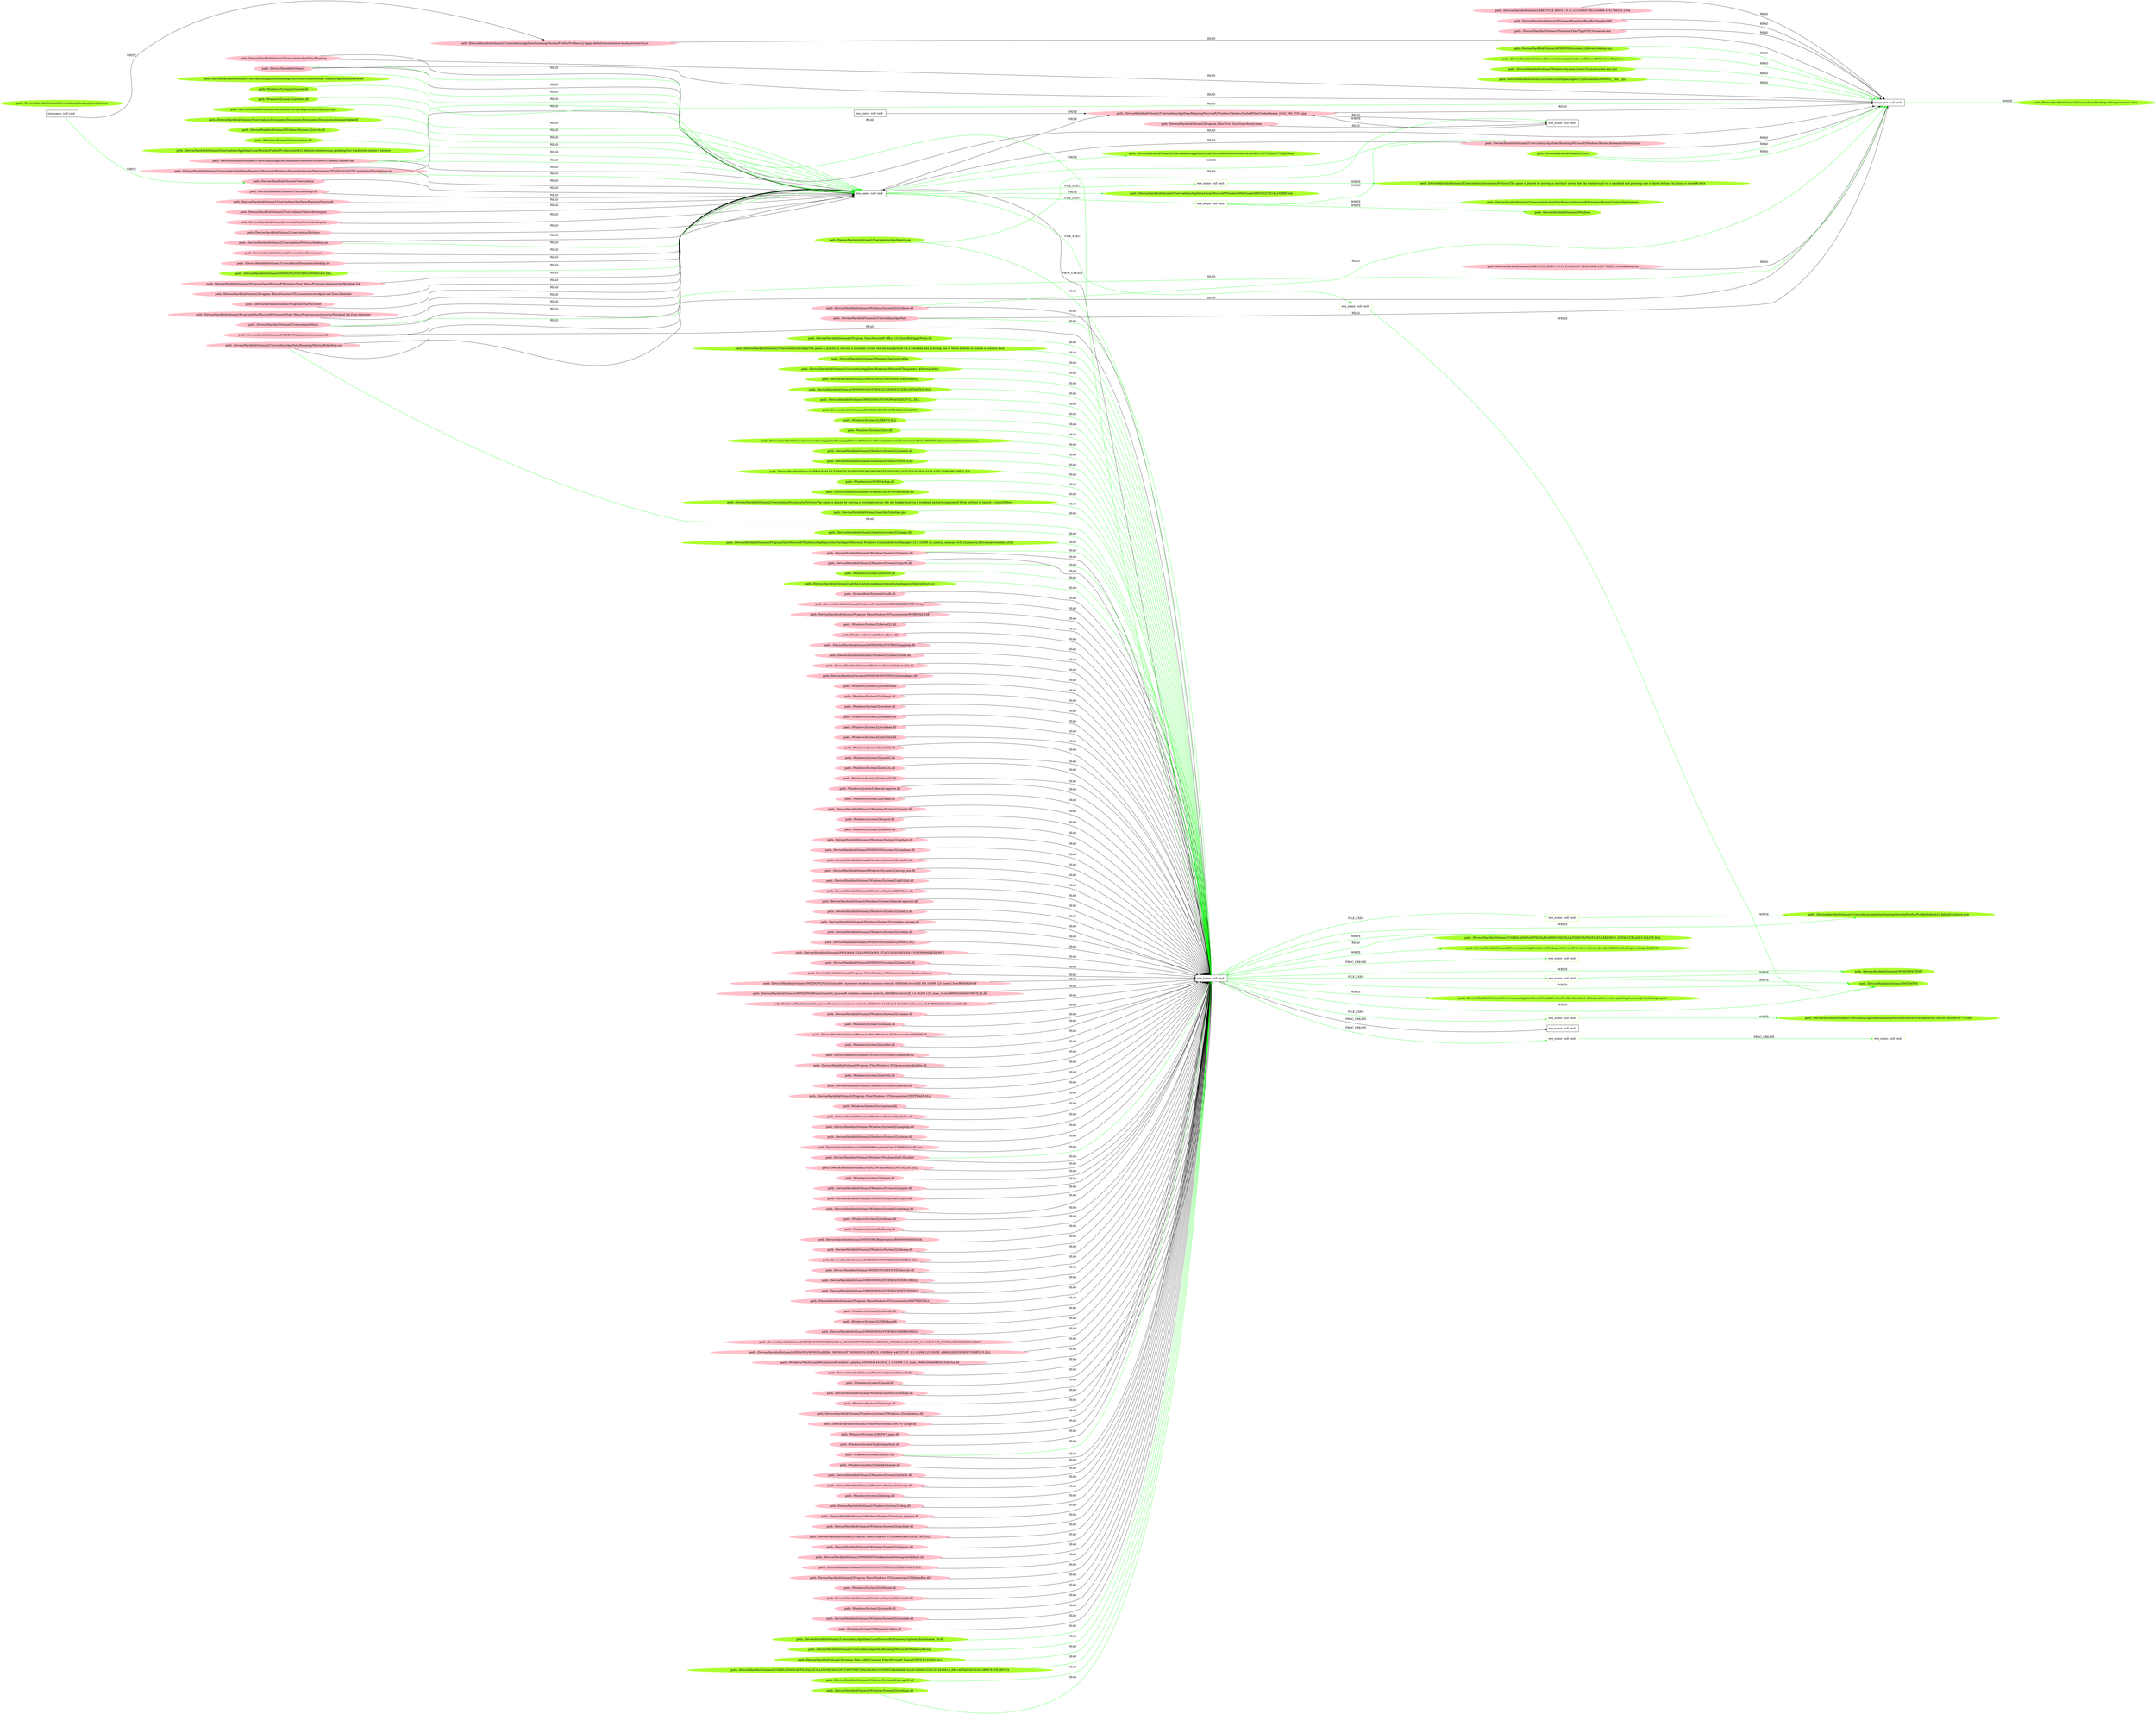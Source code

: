 digraph {
	rankdir=LR
	29 [label="exe_name: null cmd: " color=black shape=box style=solid]
	260 [label="exe_name: null cmd: " color=greenyellow shape=box style=solid]
	29 -> 260 [label=FILE_EXEC color=green]
	29 [label="exe_name: null cmd: " color=black shape=box style=solid]
	273 [label="exe_name: null cmd: " color=greenyellow shape=box style=solid]
	29 -> 273 [label=FILE_EXEC color=green]
	29 [label="exe_name: null cmd: " color=black shape=box style=solid]
	278 [label="exe_name: null cmd: " color=greenyellow shape=box style=solid]
	29 -> 278 [label=FILE_EXEC color=green]
	0 [label="exe_name: null cmd: " color=black shape=box style=solid]
	307 [label="exe_name: null cmd: " color=greenyellow shape=box style=solid]
	0 -> 307 [label=FILE_EXEC color=green]
	0 [label="exe_name: null cmd: " color=black shape=box style=solid]
	334 [label="exe_name: null cmd: " color=greenyellow shape=box style=solid]
	0 -> 334 [label=FILE_EXEC color=green]
	0 [label="exe_name: null cmd: " color=black shape=box style=solid]
	339 [label="exe_name: null cmd: " color=greenyellow shape=box style=solid]
	0 -> 339 [label=FILE_EXEC color=green]
	86 [label="exe_name: null cmd: " color=black shape=box style=solid]
	216 [label="path: /Device/HarddiskVolume2/Users/admin/AppData/Roaming/Mozilla/Firefox/Profiles/j1y1apqs.default/sessionstore-backups/recovery.js" color=pink shape=oval style=filled]
	86 -> 216 [label=WRITE color=black]
	156 [label="path: /Device/HarddiskVolume2/Program Files/Five Directions/Acuity/data" color=pink shape=oval style=filled]
	93 [label="exe_name: null cmd: " color=black shape=box style=solid]
	156 -> 93 [label=READ color=black]
	93 [label="exe_name: null cmd: " color=black shape=box style=solid]
	233 [label="path: /Device/HarddiskVolume2/Users/admin/AppData/Roaming/Microsoft/Windows/Themes/CachedFiles/CachedImage_1024_768_POS4.jpg" color=pink shape=oval style=filled]
	93 -> 233 [label=WRITE color=black]
	233 [label="path: /Device/HarddiskVolume2/Users/admin/AppData/Roaming/Microsoft/Windows/Themes/CachedFiles/CachedImage_1024_768_POS4.jpg" color=pink shape=oval style=filled]
	93 [label="exe_name: null cmd: " color=black shape=box style=solid]
	233 -> 93 [label=READ color=black]
	229 [label="path: /Device/HarddiskVolume2" color=pink shape=oval style=filled]
	89 [label="exe_name: null cmd: " color=black shape=box style=solid]
	229 -> 89 [label=READ color=black]
	284 [label="path: /Device/HarddiskVolume2/Users" color=greenyellow shape=oval style=filled]
	89 [label="exe_name: null cmd: " color=black shape=box style=solid]
	284 -> 89 [label=READ color=green]
	242 [label="path: /Device/HarddiskVolume2/Users/admin/AppData" color=pink shape=oval style=filled]
	89 [label="exe_name: null cmd: " color=black shape=box style=solid]
	242 -> 89 [label=READ color=black]
	225 [label="path: /Device/HarddiskVolume2/Users/admin/AppData/Roaming" color=pink shape=oval style=filled]
	89 [label="exe_name: null cmd: " color=black shape=box style=solid]
	225 -> 89 [label=READ color=black]
	249 [label="path: /Device/HarddiskVolume2/Users/admin/AppData/Roaming/Microsoft/desktop.ini" color=pink shape=oval style=filled]
	89 [label="exe_name: null cmd: " color=black shape=box style=solid]
	249 -> 89 [label=READ color=black]
	248 [label="path: /Device/HarddiskVolume2/Users/admin/AppData/Roaming/Microsoft/Windows/Themes/CachedFiles" color=pink shape=oval style=filled]
	29 [label="exe_name: null cmd: " color=black shape=box style=solid]
	248 -> 29 [label=READ color=green]
	205 [label="path: /Device/HarddiskVolume2/$RECYCLE.BIN/S-1-5-21-231540947-922634896-4161786520-1004/desktop.ini" color=pink shape=oval style=filled]
	89 [label="exe_name: null cmd: " color=black shape=box style=solid]
	205 -> 89 [label=READ color=black]
	212 [label="path: /Device/HarddiskVolume2/$RECYCLE.BIN/S-1-5-21-231540947-922634896-4161786520-1004" color=pink shape=oval style=filled]
	89 [label="exe_name: null cmd: " color=black shape=box style=solid]
	212 -> 89 [label=READ color=black]
	157 [label="path: /Device/HarddiskVolume2/Windows/Branding/BaseBrd/basebrd.dll" color=pink shape=oval style=filled]
	89 [label="exe_name: null cmd: " color=black shape=box style=solid]
	157 -> 89 [label=READ color=black]
	216 [label="path: /Device/HarddiskVolume2/Users/admin/AppData/Roaming/Mozilla/Firefox/Profiles/j1y1apqs.default/sessionstore-backups/recovery.js" color=pink shape=oval style=filled]
	89 [label="exe_name: null cmd: " color=black shape=box style=solid]
	216 -> 89 [label=READ color=black]
	233 [label="path: /Device/HarddiskVolume2/Users/admin/AppData/Roaming/Microsoft/Windows/Themes/CachedFiles/CachedImage_1024_768_POS4.jpg" color=pink shape=oval style=filled]
	89 [label="exe_name: null cmd: " color=black shape=box style=solid]
	233 -> 89 [label=READ color=black]
	243 [label="path: /Device/HarddiskVolume2/Users/admin/AppData/Roaming/Microsoft/Windows/Recent/AutomaticDestinations" color=pink shape=oval style=filled]
	89 [label="exe_name: null cmd: " color=black shape=box style=solid]
	243 -> 89 [label=READ color=black]
	246 [label="path: /Device/HarddiskVolume2/Program Files/TightVNC/tvnserver.exe" color=pink shape=oval style=filled]
	89 [label="exe_name: null cmd: " color=black shape=box style=solid]
	246 -> 89 [label=READ color=black]
	213 [label="path: /Device/HarddiskVolume2/Users/admin/AppData/Roaming/Microsoft/Windows/Recent/AutomaticDestinations/5f7b5f1e01b83767.automaticDestinations-ms" color=pink shape=oval style=filled]
	89 [label="exe_name: null cmd: " color=black shape=box style=solid]
	213 -> 89 [label=READ color=black]
	229 [label="path: /Device/HarddiskVolume2" color=pink shape=oval style=filled]
	29 [label="exe_name: null cmd: " color=black shape=box style=solid]
	229 -> 29 [label=READ color=black]
	220 [label="path: /Device/HarddiskVolume2/Users/admin" color=pink shape=oval style=filled]
	29 [label="exe_name: null cmd: " color=black shape=box style=solid]
	220 -> 29 [label=READ color=black]
	224 [label="path: /Device/HarddiskVolume2/Users/desktop.ini" color=pink shape=oval style=filled]
	29 [label="exe_name: null cmd: " color=black shape=box style=solid]
	224 -> 29 [label=READ color=black]
	225 [label="path: /Device/HarddiskVolume2/Users/admin/AppData/Roaming" color=pink shape=oval style=filled]
	29 [label="exe_name: null cmd: " color=black shape=box style=solid]
	225 -> 29 [label=READ color=black]
	242 [label="path: /Device/HarddiskVolume2/Users/admin/AppData" color=pink shape=oval style=filled]
	0 [label="exe_name: null cmd: " color=black shape=box style=solid]
	242 -> 0 [label=READ color=green]
	207 [label="path: /Device/HarddiskVolume2/Users/admin/AppData/Roaming/Microsoft" color=pink shape=oval style=filled]
	29 [label="exe_name: null cmd: " color=black shape=box style=solid]
	207 -> 29 [label=READ color=black]
	249 [label="path: /Device/HarddiskVolume2/Users/admin/AppData/Roaming/Microsoft/desktop.ini" color=pink shape=oval style=filled]
	29 [label="exe_name: null cmd: " color=black shape=box style=solid]
	249 -> 29 [label=READ color=black]
	248 [label="path: /Device/HarddiskVolume2/Users/admin/AppData/Roaming/Microsoft/Windows/Themes/CachedFiles" color=pink shape=oval style=filled]
	29 [label="exe_name: null cmd: " color=black shape=box style=solid]
	248 -> 29 [label=READ color=black]
	243 [label="path: /Device/HarddiskVolume2/Users/admin/AppData/Roaming/Microsoft/Windows/Recent/AutomaticDestinations" color=pink shape=oval style=filled]
	29 [label="exe_name: null cmd: " color=black shape=box style=solid]
	243 -> 29 [label=READ color=black]
	8 [label="path: /Device/HarddiskVolume2/Users/admin/Videos/desktop.ini" color=pink shape=oval style=filled]
	29 [label="exe_name: null cmd: " color=black shape=box style=solid]
	8 -> 29 [label=READ color=black]
	46 [label="path: /Device/HarddiskVolume2/Users/admin/Music" color=pink shape=oval style=filled]
	29 [label="exe_name: null cmd: " color=black shape=box style=solid]
	46 -> 29 [label=READ color=black]
	11 [label="path: /Device/HarddiskVolume2/Users/admin/Music/desktop.ini" color=pink shape=oval style=filled]
	29 [label="exe_name: null cmd: " color=black shape=box style=solid]
	11 -> 29 [label=READ color=black]
	14 [label="path: /Device/HarddiskVolume2/Users/admin/Pictures" color=pink shape=oval style=filled]
	29 [label="exe_name: null cmd: " color=black shape=box style=solid]
	14 -> 29 [label=READ color=black]
	196 [label="path: /Device/HarddiskVolume2/Users/admin/Pictures/desktop.ini" color=pink shape=oval style=filled]
	29 [label="exe_name: null cmd: " color=black shape=box style=solid]
	196 -> 29 [label=READ color=black]
	169 [label="path: /Device/HarddiskVolume2/Users/admin/Documents" color=pink shape=oval style=filled]
	29 [label="exe_name: null cmd: " color=black shape=box style=solid]
	169 -> 29 [label=READ color=black]
	202 [label="path: /Device/HarddiskVolume2/Users/admin/Documents/desktop.ini" color=pink shape=oval style=filled]
	29 [label="exe_name: null cmd: " color=black shape=box style=solid]
	202 -> 29 [label=READ color=black]
	213 [label="path: /Device/HarddiskVolume2/Users/admin/AppData/Roaming/Microsoft/Windows/Recent/AutomaticDestinations/5f7b5f1e01b83767.automaticDestinations-ms" color=pink shape=oval style=filled]
	29 [label="exe_name: null cmd: " color=black shape=box style=solid]
	213 -> 29 [label=READ color=black]
	29 [label="exe_name: null cmd: " color=black shape=box style=solid]
	233 [label="path: /Device/HarddiskVolume2/Users/admin/AppData/Roaming/Microsoft/Windows/Themes/CachedFiles/CachedImage_1024_768_POS4.jpg" color=pink shape=oval style=filled]
	29 -> 233 [label=WRITE color=black]
	96 [label="exe_name: null cmd: " color=black shape=box style=solid]
	233 [label="path: /Device/HarddiskVolume2/Users/admin/AppData/Roaming/Microsoft/Windows/Themes/CachedFiles/CachedImage_1024_768_POS4.jpg" color=pink shape=oval style=filled]
	96 -> 233 [label=WRITE color=black]
	301 [label="path: /Device/HarddiskVolume2/windows/system32/nlaapi.dll" color=greenyellow shape=oval style=filled]
	0 [label="exe_name: null cmd: " color=black shape=box style=solid]
	301 -> 0 [label=READ color=green]
	343 [label="path: /Device/HarddiskVolume2/ProgramData/Microsoft/Windows/AppRepository/Packages/Microsoft.Windows.ContentDeliveryManager_10.0.16299.15_neutral_neutral_cw5n1h2txyewy/ActivationStore.dat.LOG2" color=greenyellow shape=oval style=filled]
	0 [label="exe_name: null cmd: " color=black shape=box style=solid]
	343 -> 0 [label=READ color=green]
	264 [label="path: /Device/HarddiskVolume2/WINDOWS/SYSTEM32/WMSGAPI.DLL" color=greenyellow shape=oval style=filled]
	29 [label="exe_name: null cmd: " color=black shape=box style=solid]
	264 -> 29 [label=READ color=green]
	103 [label="path: /Device/HarddiskVolume2/Windows/System32/propsys.dll" color=pink shape=oval style=filled]
	0 [label="exe_name: null cmd: " color=black shape=box style=solid]
	103 -> 0 [label=READ color=green]
	229 [label="path: /Device/HarddiskVolume2" color=pink shape=oval style=filled]
	0 [label="exe_name: null cmd: " color=black shape=box style=solid]
	229 -> 0 [label=READ color=green]
	105 [label="path: /Device/HarddiskVolume2/Windows/System32/rpcrt4.dll" color=pink shape=oval style=filled]
	0 [label="exe_name: null cmd: " color=black shape=box style=solid]
	105 -> 0 [label=READ color=green]
	196 [label="path: /Device/HarddiskVolume2/Users/admin/Pictures/desktop.ini" color=pink shape=oval style=filled]
	29 [label="exe_name: null cmd: " color=black shape=box style=solid]
	196 -> 29 [label=READ color=green]
	213 [label="path: /Device/HarddiskVolume2/Users/admin/AppData/Roaming/Microsoft/Windows/Recent/AutomaticDestinations/5f7b5f1e01b83767.automaticDestinations-ms" color=pink shape=oval style=filled]
	29 [label="exe_name: null cmd: " color=black shape=box style=solid]
	213 -> 29 [label=READ color=green]
	342 [label="path: /Windows/System32/biwinrt.dll" color=greenyellow shape=oval style=filled]
	0 [label="exe_name: null cmd: " color=black shape=box style=solid]
	342 -> 0 [label=READ color=green]
	72 [label="path: /Device/HarddiskVolume2/ProgramData/Microsoft/Windows/Start Menu/Programs/Accessories/Wordpad.lnk" color=pink shape=oval style=filled]
	29 [label="exe_name: null cmd: " color=black shape=box style=solid]
	72 -> 29 [label=READ color=black]
	25 [label="path: /Device/HarddiskVolume2/Program Files/Windows NT/Accessories/wordpad.exe:Zone.Identifier" color=pink shape=oval style=filled]
	29 [label="exe_name: null cmd: " color=black shape=box style=solid]
	25 -> 29 [label=READ color=black]
	177 [label="path: /Device/HarddiskVolume2/ProgramData/Microsoft" color=pink shape=oval style=filled]
	29 [label="exe_name: null cmd: " color=black shape=box style=solid]
	177 -> 29 [label=READ color=black]
	22 [label="path: /Device/HarddiskVolume2/ProgramData/Microsoft/Windows/Start Menu/Programs/Accessories/Wordpad.lnk:Zone.Identifier" color=pink shape=oval style=filled]
	29 [label="exe_name: null cmd: " color=black shape=box style=solid]
	22 -> 29 [label=READ color=black]
	29 [label="exe_name: null cmd: " color=black shape=box style=solid]
	0 [label="exe_name: null cmd: " color=black shape=box style=solid]
	29 -> 0 [label=PROC_CREATE color=black]
	221 [label="path: /Device/HarddiskVolume2/WINDOWS/AppPatch/sysmain.sdb" color=pink shape=oval style=filled]
	29 [label="exe_name: null cmd: " color=black shape=box style=solid]
	221 -> 29 [label=READ color=black]
	40 [label="path: /SystemRoot/System32/ntdll.dll" color=pink shape=oval style=filled]
	0 [label="exe_name: null cmd: " color=black shape=box style=solid]
	40 -> 0 [label=READ color=black]
	74 [label="path: /Device/HarddiskVolume2/Windows/Prefetch/WORDPAD.EXE-D7FD7414.pf" color=pink shape=oval style=filled]
	0 [label="exe_name: null cmd: " color=black shape=box style=solid]
	74 -> 0 [label=READ color=black]
	209 [label="path: /Device/HarddiskVolume2/Program Files/Windows NT/Accessories/WORDPAD.EXE" color=pink shape=oval style=filled]
	0 [label="exe_name: null cmd: " color=black shape=box style=solid]
	209 -> 0 [label=READ color=black]
	45 [label="path: /Windows/System32/kernel32.dll" color=pink shape=oval style=filled]
	0 [label="exe_name: null cmd: " color=black shape=box style=solid]
	45 -> 0 [label=READ color=black]
	176 [label="path: /Windows/System32/KernelBase.dll" color=pink shape=oval style=filled]
	0 [label="exe_name: null cmd: " color=black shape=box style=solid]
	176 -> 0 [label=READ color=black]
	198 [label="path: /Device/HarddiskVolume2/WINDOWS/SYSTEM32/apphelp.dll" color=pink shape=oval style=filled]
	0 [label="exe_name: null cmd: " color=black shape=box style=solid]
	198 -> 0 [label=READ color=black]
	100 [label="path: /Device/HarddiskVolume2/Windows/System32/ntdll.dll" color=pink shape=oval style=filled]
	0 [label="exe_name: null cmd: " color=black shape=box style=solid]
	100 -> 0 [label=READ color=black]
	161 [label="path: /Device/HarddiskVolume2/Windows/System32/kernel32.dll" color=pink shape=oval style=filled]
	0 [label="exe_name: null cmd: " color=black shape=box style=solid]
	161 -> 0 [label=READ color=black]
	68 [label="path: /Device/HarddiskVolume2/WINDOWS/SYSTEM32/kernelbase.dll" color=pink shape=oval style=filled]
	0 [label="exe_name: null cmd: " color=black shape=box style=solid]
	68 -> 0 [label=READ color=black]
	221 [label="path: /Device/HarddiskVolume2/WINDOWS/AppPatch/sysmain.sdb" color=pink shape=oval style=filled]
	0 [label="exe_name: null cmd: " color=black shape=box style=solid]
	221 -> 0 [label=READ color=black]
	92 [label="path: /Windows/System32/AcGenral.dll" color=pink shape=oval style=filled]
	0 [label="exe_name: null cmd: " color=black shape=box style=solid]
	92 -> 0 [label=READ color=black]
	139 [label="path: /Windows/System32/shlwapi.dll" color=pink shape=oval style=filled]
	0 [label="exe_name: null cmd: " color=black shape=box style=solid]
	139 -> 0 [label=READ color=black]
	159 [label="path: /Windows/System32/sechost.dll" color=pink shape=oval style=filled]
	0 [label="exe_name: null cmd: " color=black shape=box style=solid]
	159 -> 0 [label=READ color=black]
	47 [label="path: /Windows/System32/combase.dll" color=pink shape=oval style=filled]
	0 [label="exe_name: null cmd: " color=black shape=box style=solid]
	47 -> 0 [label=READ color=black]
	67 [label="path: /Windows/System32/ucrtbase.dll" color=pink shape=oval style=filled]
	0 [label="exe_name: null cmd: " color=black shape=box style=solid]
	67 -> 0 [label=READ color=black]
	79 [label="path: /Windows/System32/gdi32full.dll" color=pink shape=oval style=filled]
	0 [label="exe_name: null cmd: " color=black shape=box style=solid]
	79 -> 0 [label=READ color=black]
	60 [label="path: /Windows/System32/shell32.dll" color=pink shape=oval style=filled]
	0 [label="exe_name: null cmd: " color=black shape=box style=solid]
	60 -> 0 [label=READ color=black]
	63 [label="path: /Windows/System32/user32.dll" color=pink shape=oval style=filled]
	0 [label="exe_name: null cmd: " color=black shape=box style=solid]
	63 -> 0 [label=READ color=black]
	200 [label="path: /Windows/System32/win32u.dll" color=pink shape=oval style=filled]
	0 [label="exe_name: null cmd: " color=black shape=box style=solid]
	200 -> 0 [label=READ color=black]
	83 [label="path: /Windows/System32/advapi32.dll" color=pink shape=oval style=filled]
	0 [label="exe_name: null cmd: " color=black shape=box style=solid]
	83 -> 0 [label=READ color=black]
	109 [label="path: /Windows/System32/kernel.appcore.dll" color=pink shape=oval style=filled]
	0 [label="exe_name: null cmd: " color=black shape=box style=solid]
	109 -> 0 [label=READ color=black]
	53 [label="path: /Windows/System32/profapi.dll" color=pink shape=oval style=filled]
	0 [label="exe_name: null cmd: " color=black shape=box style=solid]
	53 -> 0 [label=READ color=black]
	195 [label="path: /Device/HarddiskVolume2/Windows/System32/sspicli.dll" color=pink shape=oval style=filled]
	0 [label="exe_name: null cmd: " color=black shape=box style=solid]
	195 -> 0 [label=READ color=black]
	3 [label="path: /Windows/System32/sspicli.dll" color=pink shape=oval style=filled]
	0 [label="exe_name: null cmd: " color=black shape=box style=solid]
	3 -> 0 [label=READ color=black]
	137 [label="path: /Windows/System32/userenv.dll" color=pink shape=oval style=filled]
	0 [label="exe_name: null cmd: " color=black shape=box style=solid]
	137 -> 0 [label=READ color=black]
	57 [label="path: /Device/HarddiskVolume2/Windows/System32/sechost.dll" color=pink shape=oval style=filled]
	0 [label="exe_name: null cmd: " color=black shape=box style=solid]
	57 -> 0 [label=READ color=black]
	105 [label="path: /Device/HarddiskVolume2/Windows/System32/rpcrt4.dll" color=pink shape=oval style=filled]
	0 [label="exe_name: null cmd: " color=black shape=box style=solid]
	105 -> 0 [label=READ color=black]
	111 [label="path: /Device/HarddiskVolume2/Windows/System32/ucrtbase.dll" color=pink shape=oval style=filled]
	0 [label="exe_name: null cmd: " color=black shape=box style=solid]
	111 -> 0 [label=READ color=black]
	4 [label="path: /Device/HarddiskVolume2/WINDOWS/system32/combase.dll" color=pink shape=oval style=filled]
	0 [label="exe_name: null cmd: " color=black shape=box style=solid]
	4 -> 0 [label=READ color=black]
	167 [label="path: /Device/HarddiskVolume2/Windows/System32/win32u.dll" color=pink shape=oval style=filled]
	0 [label="exe_name: null cmd: " color=black shape=box style=solid]
	167 -> 0 [label=READ color=black]
	204 [label="path: /Device/HarddiskVolume2/Windows/System32/msvcp_win.dll" color=pink shape=oval style=filled]
	0 [label="exe_name: null cmd: " color=black shape=box style=solid]
	204 -> 0 [label=READ color=black]
	82 [label="path: /Device/HarddiskVolume2/Windows/System32/gdi32full.dll" color=pink shape=oval style=filled]
	0 [label="exe_name: null cmd: " color=black shape=box style=solid]
	82 -> 0 [label=READ color=black]
	165 [label="path: /Device/HarddiskVolume2/Windows/System32/SHCore.dll" color=pink shape=oval style=filled]
	0 [label="exe_name: null cmd: " color=black shape=box style=solid]
	165 -> 0 [label=READ color=black]
	123 [label="path: /Device/HarddiskVolume2/Windows/System32/kernel.appcore.dll" color=pink shape=oval style=filled]
	0 [label="exe_name: null cmd: " color=black shape=box style=solid]
	123 -> 0 [label=READ color=black]
	122 [label="path: /Device/HarddiskVolume2/Windows/System32/shell32.dll" color=pink shape=oval style=filled]
	0 [label="exe_name: null cmd: " color=black shape=box style=solid]
	122 -> 0 [label=READ color=black]
	131 [label="path: /Device/HarddiskVolume2/Windows/System32/windows.storage.dll" color=pink shape=oval style=filled]
	0 [label="exe_name: null cmd: " color=black shape=box style=solid]
	131 -> 0 [label=READ color=black]
	104 [label="path: /Device/HarddiskVolume2/Windows/System32/profapi.dll" color=pink shape=oval style=filled]
	0 [label="exe_name: null cmd: " color=black shape=box style=solid]
	104 -> 0 [label=READ color=black]
	41 [label="path: /Device/HarddiskVolume2/WINDOWS/system32/IMM32.DLL" color=pink shape=oval style=filled]
	0 [label="exe_name: null cmd: " color=black shape=box style=solid]
	41 -> 0 [label=READ color=black]
	102 [label="path: /Device/HarddiskVolume2/PROGRAM FILES/WINDOWS NT/ACCESSORIES/EN-US/WORDPAD.EXE.MUI" color=pink shape=oval style=filled]
	0 [label="exe_name: null cmd: " color=black shape=box style=solid]
	102 -> 0 [label=READ color=black]
	129 [label="path: /Device/HarddiskVolume2/WINDOWS/system32/oleaut32.dll" color=pink shape=oval style=filled]
	0 [label="exe_name: null cmd: " color=black shape=box style=solid]
	129 -> 0 [label=READ color=black]
	73 [label="path: /Device/HarddiskVolume2/Program Files/Windows NT/Accessories/wordpad.exe.Local" color=pink shape=oval style=filled]
	0 [label="exe_name: null cmd: " color=black shape=box style=solid]
	73 -> 0 [label=READ color=black]
	108 [label="path: /Device/HarddiskVolume2/WINDOWS/WinSxS/amd64_microsoft.windows.common-controls_6595b64144ccf1df_6.0.16299.125_none_15cbcf8893620c09" color=pink shape=oval style=filled]
	0 [label="exe_name: null cmd: " color=black shape=box style=solid]
	108 -> 0 [label=READ color=black]
	48 [label="path: /Device/HarddiskVolume2/WINDOWS/WinSxS/amd64_microsoft.windows.common-controls_6595b64144ccf1df_6.0.16299.125_none_15cbcf8893620c09/COMCTL32.dll" color=pink shape=oval style=filled]
	0 [label="exe_name: null cmd: " color=black shape=box style=solid]
	48 -> 0 [label=READ color=black]
	99 [label="path: /Windows/WinSxS/amd64_microsoft.windows.common-controls_6595b64144ccf1df_6.0.16299.125_none_15cbcf8893620c09/comctl32.dll" color=pink shape=oval style=filled]
	0 [label="exe_name: null cmd: " color=black shape=box style=solid]
	99 -> 0 [label=READ color=black]
	115 [label="path: /Device/HarddiskVolume2/Windows/System32/winmm.dll" color=pink shape=oval style=filled]
	0 [label="exe_name: null cmd: " color=black shape=box style=solid]
	115 -> 0 [label=READ color=black]
	44 [label="path: /Windows/System32/winmm.dll" color=pink shape=oval style=filled]
	0 [label="exe_name: null cmd: " color=black shape=box style=solid]
	44 -> 0 [label=READ color=black]
	151 [label="path: /Device/HarddiskVolume2/Program Files/Windows NT/Accessories/WINMM.dll" color=pink shape=oval style=filled]
	0 [label="exe_name: null cmd: " color=black shape=box style=solid]
	151 -> 0 [label=READ color=black]
	10 [label="path: /Windows/System32/xmllite.dll" color=pink shape=oval style=filled]
	0 [label="exe_name: null cmd: " color=black shape=box style=solid]
	10 -> 0 [label=READ color=black]
	54 [label="path: /Device/HarddiskVolume2/WINDOWS/system32/XmlLite.dll" color=pink shape=oval style=filled]
	0 [label="exe_name: null cmd: " color=black shape=box style=solid]
	54 -> 0 [label=READ color=black]
	81 [label="path: /Device/HarddiskVolume2/Program Files/Windows NT/Accessories/XmlLite.dll" color=pink shape=oval style=filled]
	0 [label="exe_name: null cmd: " color=black shape=box style=solid]
	81 -> 0 [label=READ color=black]
	6 [label="path: /Windows/System32/iertutil.dll" color=pink shape=oval style=filled]
	0 [label="exe_name: null cmd: " color=black shape=box style=solid]
	6 -> 0 [label=READ color=black]
	65 [label="path: /Device/HarddiskVolume2/Windows/System32/iertutil.dll" color=pink shape=oval style=filled]
	0 [label="exe_name: null cmd: " color=black shape=box style=solid]
	65 -> 0 [label=READ color=black]
	189 [label="path: /Device/HarddiskVolume2/Program Files/Windows NT/Accessories/CRYPTBASE.DLL" color=pink shape=oval style=filled]
	0 [label="exe_name: null cmd: " color=black shape=box style=solid]
	189 -> 0 [label=READ color=black]
	203 [label="path: /Windows/System32/cryptbase.dll" color=pink shape=oval style=filled]
	0 [label="exe_name: null cmd: " color=black shape=box style=solid]
	203 -> 0 [label=READ color=black]
	144 [label="path: /Device/HarddiskVolume2/Windows/System32/mfc42u.dll" color=pink shape=oval style=filled]
	0 [label="exe_name: null cmd: " color=black shape=box style=solid]
	144 -> 0 [label=READ color=black]
	103 [label="path: /Device/HarddiskVolume2/Windows/System32/propsys.dll" color=pink shape=oval style=filled]
	0 [label="exe_name: null cmd: " color=black shape=box style=solid]
	103 -> 0 [label=READ color=black]
	142 [label="path: /Device/HarddiskVolume2/Windows/System32/imagehlp.dll" color=pink shape=oval style=filled]
	0 [label="exe_name: null cmd: " color=black shape=box style=solid]
	142 -> 0 [label=READ color=black]
	21 [label="path: /Device/HarddiskVolume2/Windows/System32/urlmon.dll" color=pink shape=oval style=filled]
	0 [label="exe_name: null cmd: " color=black shape=box style=solid]
	21 -> 0 [label=READ color=black]
	101 [label="path: /Device/HarddiskVolume2/WINDOWS/system32/en-US/MFC42u.dll.mui" color=pink shape=oval style=filled]
	0 [label="exe_name: null cmd: " color=black shape=box style=solid]
	101 -> 0 [label=READ color=black]
	17 [label="path: /Device/HarddiskVolume2/Windows/WindowsShell.Manifest" color=pink shape=oval style=filled]
	0 [label="exe_name: null cmd: " color=black shape=box style=solid]
	17 -> 0 [label=READ color=black]
	160 [label="path: /Device/HarddiskVolume2/WINDOWS/system32/MFC42LOC.DLL" color=pink shape=oval style=filled]
	0 [label="exe_name: null cmd: " color=black shape=box style=solid]
	160 -> 0 [label=READ color=black]
	7 [label="path: /Windows/System32/ninput.dll" color=pink shape=oval style=filled]
	0 [label="exe_name: null cmd: " color=black shape=box style=solid]
	7 -> 0 [label=READ color=black]
	88 [label="path: /Device/HarddiskVolume2/Windows/System32/ninput.dll" color=pink shape=oval style=filled]
	0 [label="exe_name: null cmd: " color=black shape=box style=solid]
	88 -> 0 [label=READ color=black]
	194 [label="path: /Device/HarddiskVolume2/WINDOWS/system32/rpcss.dll" color=pink shape=oval style=filled]
	0 [label="exe_name: null cmd: " color=black shape=box style=solid]
	194 -> 0 [label=READ color=black]
	62 [label="path: /Device/HarddiskVolume2/Windows/System32/uxtheme.dll" color=pink shape=oval style=filled]
	0 [label="exe_name: null cmd: " color=black shape=box style=solid]
	62 -> 0 [label=READ color=black]
	117 [label="path: /Windows/System32/uxtheme.dll" color=pink shape=oval style=filled]
	0 [label="exe_name: null cmd: " color=black shape=box style=solid]
	117 -> 0 [label=READ color=black]
	35 [label="path: /Windows/System32/clbcatq.dll" color=pink shape=oval style=filled]
	0 [label="exe_name: null cmd: " color=black shape=box style=solid]
	35 -> 0 [label=READ color=black]
	20 [label="path: /Device/HarddiskVolume2/WINDOWS/Registration/R00000000000d.clb" color=pink shape=oval style=filled]
	0 [label="exe_name: null cmd: " color=black shape=box style=solid]
	20 -> 0 [label=READ color=black]
	149 [label="path: /Device/HarddiskVolume2/Windows/System32/clbcatq.dll" color=pink shape=oval style=filled]
	0 [label="exe_name: null cmd: " color=black shape=box style=solid]
	149 -> 0 [label=READ color=black]
	127 [label="path: /Device/HarddiskVolume2/WINDOWS/SYSTEM32/MSXML3.DLL" color=pink shape=oval style=filled]
	0 [label="exe_name: null cmd: " color=black shape=box style=solid]
	127 -> 0 [label=READ color=black]
	94 [label="path: /Device/HarddiskVolume2/WINDOWS/SYSTEM32/bcrypt.dll" color=pink shape=oval style=filled]
	0 [label="exe_name: null cmd: " color=black shape=box style=solid]
	94 -> 0 [label=READ color=black]
	154 [label="path: /Device/HarddiskVolume2/WINDOWS/SYSTEM32/MSXML3R.DLL" color=pink shape=oval style=filled]
	0 [label="exe_name: null cmd: " color=black shape=box style=solid]
	154 -> 0 [label=READ color=black]
	153 [label="path: /Device/HarddiskVolume2/WINDOWS/SYSTEM32/MSFTEDIT.DLL" color=pink shape=oval style=filled]
	0 [label="exe_name: null cmd: " color=black shape=box style=solid]
	153 -> 0 [label=READ color=black]
	178 [label="path: /Device/HarddiskVolume2/Program Files/Windows NT/Accessories/MSFTEDIT.DLL" color=pink shape=oval style=filled]
	0 [label="exe_name: null cmd: " color=black shape=box style=solid]
	178 -> 0 [label=READ color=black]
	90 [label="path: /Windows/System32/msftedit.dll" color=pink shape=oval style=filled]
	0 [label="exe_name: null cmd: " color=black shape=box style=solid]
	90 -> 0 [label=READ color=black]
	128 [label="path: /Windows/System32/UIRibbon.dll" color=pink shape=oval style=filled]
	0 [label="exe_name: null cmd: " color=black shape=box style=solid]
	128 -> 0 [label=READ color=black]
	180 [label="path: /Device/HarddiskVolume2/WINDOWS/SYSTEM32/UIRIBBON.DLL" color=pink shape=oval style=filled]
	0 [label="exe_name: null cmd: " color=black shape=box style=solid]
	180 -> 0 [label=READ color=black]
	114 [label="path: /Device/HarddiskVolume2/WINDOWS/WINSXS/AMD64_MICROSOFT.WINDOWS.GDIPLUS_6595B64144CCF1DF_1.1.16299.125_NONE_46B6C26DEDF485D7" color=pink shape=oval style=filled]
	0 [label="exe_name: null cmd: " color=black shape=box style=solid]
	114 -> 0 [label=READ color=black]
	97 [label="path: /Device/HarddiskVolume2/WINDOWS/WINSXS/AMD64_MICROSOFT.WINDOWS.GDIPLUS_6595B64144CCF1DF_1.1.16299.125_NONE_46B6C26DEDF485D7/GDIPLUS.DLL" color=pink shape=oval style=filled]
	0 [label="exe_name: null cmd: " color=black shape=box style=solid]
	97 -> 0 [label=READ color=black]
	26 [label="path: /Windows/WinSxS/amd64_microsoft.windows.gdiplus_6595b64144ccf1df_1.1.16299.125_none_46b6c26dedf485d7/GdiPlus.dll" color=pink shape=oval style=filled]
	0 [label="exe_name: null cmd: " color=black shape=box style=solid]
	26 -> 0 [label=READ color=black]
	172 [label="path: /Device/HarddiskVolume2/Windows/System32/msctf.dll" color=pink shape=oval style=filled]
	0 [label="exe_name: null cmd: " color=black shape=box style=solid]
	172 -> 0 [label=READ color=black]
	174 [label="path: /Windows/System32/msctf.dll" color=pink shape=oval style=filled]
	0 [label="exe_name: null cmd: " color=black shape=box style=solid]
	174 -> 0 [label=READ color=black]
	106 [label="path: /Device/HarddiskVolume2/Windows/System32/dwmapi.dll" color=pink shape=oval style=filled]
	0 [label="exe_name: null cmd: " color=black shape=box style=solid]
	106 -> 0 [label=READ color=black]
	18 [label="path: /Windows/System32/dwmapi.dll" color=pink shape=oval style=filled]
	0 [label="exe_name: null cmd: " color=black shape=box style=solid]
	18 -> 0 [label=READ color=black]
	136 [label="path: /Device/HarddiskVolume2/Windows/System32/Windows.Globalization.dll" color=pink shape=oval style=filled]
	0 [label="exe_name: null cmd: " color=black shape=box style=solid]
	136 -> 0 [label=READ color=black]
	15 [label="path: /Device/HarddiskVolume2/Windows/System32/BCP47Langs.dll" color=pink shape=oval style=filled]
	0 [label="exe_name: null cmd: " color=black shape=box style=solid]
	15 -> 0 [label=READ color=black]
	38 [label="path: /Windows/System32/BCP47Langs.dll" color=pink shape=oval style=filled]
	0 [label="exe_name: null cmd: " color=black shape=box style=solid]
	38 -> 0 [label=READ color=black]
	87 [label="path: /Windows/System32/globinputhost.dll" color=pink shape=oval style=filled]
	0 [label="exe_name: null cmd: " color=black shape=box style=solid]
	87 -> 0 [label=READ color=black]
	126 [label="path: /Windows/System32/d3d11.dll" color=pink shape=oval style=filled]
	0 [label="exe_name: null cmd: " color=black shape=box style=solid]
	126 -> 0 [label=READ color=black]
	9 [label="path: /Windows/System32/DataExchange.dll" color=pink shape=oval style=filled]
	0 [label="exe_name: null cmd: " color=black shape=box style=solid]
	9 -> 0 [label=READ color=black]
	31 [label="path: /Device/HarddiskVolume2/Windows/System32/d3d11.dll" color=pink shape=oval style=filled]
	0 [label="exe_name: null cmd: " color=black shape=box style=solid]
	31 -> 0 [label=READ color=black]
	64 [label="path: /Device/HarddiskVolume2/Windows/System32/dcomp.dll" color=pink shape=oval style=filled]
	0 [label="exe_name: null cmd: " color=black shape=box style=solid]
	64 -> 0 [label=READ color=black]
	191 [label="path: /Windows/System32/dcomp.dll" color=pink shape=oval style=filled]
	0 [label="exe_name: null cmd: " color=black shape=box style=solid]
	191 -> 0 [label=READ color=black]
	197 [label="path: /Device/HarddiskVolume2/Windows/System32/dxgi.dll" color=pink shape=oval style=filled]
	0 [label="exe_name: null cmd: " color=black shape=box style=solid]
	197 -> 0 [label=READ color=black]
	141 [label="path: /Device/HarddiskVolume2/Windows/System32/twinapi.appcore.dll" color=pink shape=oval style=filled]
	0 [label="exe_name: null cmd: " color=black shape=box style=solid]
	141 -> 0 [label=READ color=black]
	91 [label="path: /Device/HarddiskVolume2/Windows/System32/rmclient.dll" color=pink shape=oval style=filled]
	0 [label="exe_name: null cmd: " color=black shape=box style=solid]
	91 -> 0 [label=READ color=black]
	42 [label="path: /Device/HarddiskVolume2/Program Files/Windows NT/Accessories/OLEACCRC.DLL" color=pink shape=oval style=filled]
	0 [label="exe_name: null cmd: " color=black shape=box style=solid]
	42 -> 0 [label=READ color=black]
	50 [label="path: /Device/HarddiskVolume2/Windows/System32/oleaccrc.dll" color=pink shape=oval style=filled]
	0 [label="exe_name: null cmd: " color=black shape=box style=solid]
	50 -> 0 [label=READ color=black]
	138 [label="path: /Device/HarddiskVolume2/WINDOWS/Globalization/Sorting/sortdefault.nls" color=pink shape=oval style=filled]
	0 [label="exe_name: null cmd: " color=black shape=box style=solid]
	138 -> 0 [label=READ color=black]
	152 [label="path: /Device/HarddiskVolume2/WINDOWS/SYSTEM32/UIRIBBONRES.DLL" color=pink shape=oval style=filled]
	0 [label="exe_name: null cmd: " color=black shape=box style=solid]
	152 -> 0 [label=READ color=black]
	71 [label="path: /Device/HarddiskVolume2/Program Files/Windows NT/Accessories/UIRibbonRes.dll" color=pink shape=oval style=filled]
	0 [label="exe_name: null cmd: " color=black shape=box style=solid]
	71 -> 0 [label=READ color=black]
	148 [label="path: /Windows/System32/atlthunk.dll" color=pink shape=oval style=filled]
	0 [label="exe_name: null cmd: " color=black shape=box style=solid]
	148 -> 0 [label=READ color=black]
	145 [label="path: /Device/HarddiskVolume2/Windows/System32/msxml6.dll" color=pink shape=oval style=filled]
	0 [label="exe_name: null cmd: " color=black shape=box style=solid]
	145 -> 0 [label=READ color=black]
	192 [label="path: /Windows/System32/msxml6.dll" color=pink shape=oval style=filled]
	0 [label="exe_name: null cmd: " color=black shape=box style=solid]
	192 -> 0 [label=READ color=black]
	39 [label="path: /Device/HarddiskVolume2/Windows/System32/msxml6r.dll" color=pink shape=oval style=filled]
	0 [label="exe_name: null cmd: " color=black shape=box style=solid]
	39 -> 0 [label=READ color=black]
	125 [label="path: /Windows/System32/WindowsCodecs.dll" color=pink shape=oval style=filled]
	0 [label="exe_name: null cmd: " color=black shape=box style=solid]
	125 -> 0 [label=READ color=black]
	0 [label="exe_name: null cmd: " color=black shape=box style=solid]
	1 [label="exe_name: null cmd: " color=black shape=box style=solid]
	0 -> 1 [label=PROC_CREATE color=black]
	293 [label="path: /Device/HarddiskVolume2/Users/admin/AppData/Local" color=greenyellow shape=oval style=filled]
	93 [label="exe_name: null cmd: " color=black shape=box style=solid]
	293 -> 93 [label=READ color=green]
	293 [label="path: /Device/HarddiskVolume2/Users/admin/AppData/Local" color=greenyellow shape=oval style=filled]
	0 [label="exe_name: null cmd: " color=black shape=box style=solid]
	293 -> 0 [label=READ color=green]
	284 [label="path: /Device/HarddiskVolume2/Users" color=greenyellow shape=oval style=filled]
	89 [label="exe_name: null cmd: " color=black shape=box style=solid]
	284 -> 89 [label=READ color=green]
	249 [label="path: /Device/HarddiskVolume2/Users/admin/AppData/Roaming/Microsoft/desktop.ini" color=pink shape=oval style=filled]
	0 [label="exe_name: null cmd: " color=black shape=box style=solid]
	249 -> 0 [label=READ color=green]
	46 [label="path: /Device/HarddiskVolume2/Users/admin/Music" color=pink shape=oval style=filled]
	89 [label="exe_name: null cmd: " color=black shape=box style=solid]
	46 -> 89 [label=READ color=green]
	305 [label="path: /Device/HarddiskVolume2/Users/admin/AppData/Local/Microsoft/Windows/Explorer/thumbcache_16.db" color=greenyellow shape=oval style=filled]
	0 [label="exe_name: null cmd: " color=black shape=box style=solid]
	305 -> 0 [label=READ color=green]
	281 [label="path: /Device/HarddiskVolume2/Users/admin/AppData/Roaming/Microsoft/Windows/Start Menu/Programs/Accessories" color=greenyellow shape=oval style=filled]
	29 [label="exe_name: null cmd: " color=black shape=box style=solid]
	281 -> 29 [label=READ color=green]
	318 [label="path: /Device/HarddiskVolume2/Users/admin/AppData/Roaming/Microsoft/Windows/Recent" color=greenyellow shape=oval style=filled]
	0 [label="exe_name: null cmd: " color=black shape=box style=solid]
	318 -> 0 [label=READ color=green]
	287 [label="path: /Device/HarddiskVolume2/WINDOWS/system32/drivers/vmbusr.sys" color=greenyellow shape=oval style=filled]
	89 [label="exe_name: null cmd: " color=black shape=box style=solid]
	287 -> 89 [label=READ color=green]
	262 [label="path: /Windows/System32/winsta.dll" color=greenyellow shape=oval style=filled]
	29 [label="exe_name: null cmd: " color=black shape=box style=solid]
	262 -> 29 [label=READ color=green]
	328 [label="path: /Device/HarddiskVolume2/Program Files (x86)/Common Files/Microsoft Shared/OFFICE15/MSO.DLL" color=greenyellow shape=oval style=filled]
	0 [label="exe_name: null cmd: " color=black shape=box style=solid]
	328 -> 0 [label=READ color=green]
	313 [label="path: /Device/HarddiskVolume2/USERS/ADMIN/APPDATA/LOCALLOW/MICROSOFT/CRYPTNETURLCACHE/CONTENT/6BADA8974A10C4BD62CC921D13E43B18_88614FFAD35D353421B8A7E1FE18FCE4" color=greenyellow shape=oval style=filled]
	0 [label="exe_name: null cmd: " color=black shape=box style=solid]
	313 -> 0 [label=READ color=green]
	289 [label="path: /Device/HarddiskVolume2/Users/admin/AppData/Local/Microsoft/Windows/Explorer" color=greenyellow shape=oval style=filled]
	89 [label="exe_name: null cmd: " color=black shape=box style=solid]
	289 -> 89 [label=READ color=green]
	248 [label="path: /Device/HarddiskVolume2/Users/admin/AppData/Roaming/Microsoft/Windows/Themes/CachedFiles" color=pink shape=oval style=filled]
	89 [label="exe_name: null cmd: " color=black shape=box style=solid]
	248 -> 89 [label=READ color=green]
	269 [label="path: /Windows/System32/perfnet.dll" color=greenyellow shape=oval style=filled]
	29 [label="exe_name: null cmd: " color=black shape=box style=solid]
	269 -> 29 [label=READ color=green]
	270 [label="path: /Device/HarddiskVolume2/salt/bin/Lib/site-packages/jinja2/optimizer.pyc" color=greenyellow shape=oval style=filled]
	29 [label="exe_name: null cmd: " color=black shape=box style=solid]
	270 -> 29 [label=READ color=green]
	0 [label="exe_name: null cmd: " color=black shape=box style=solid]
	331 [label="exe_name: null cmd: " color=greenyellow shape=box style=solid]
	0 -> 331 [label=PROC_CREATE color=green]
	331 [label="exe_name: null cmd: " color=greenyellow shape=box style=solid]
	332 [label="exe_name: null cmd: " color=greenyellow shape=box style=solid]
	331 -> 332 [label=PROC_CREATE color=green]
	337 [label="path: /Device/HarddiskVolume2/Windows/System32/advapi32.dll" color=greenyellow shape=oval style=filled]
	0 [label="exe_name: null cmd: " color=black shape=box style=solid]
	337 -> 0 [label=READ color=green]
	344 [label="path: /Device/HarddiskVolume2/Windows/System32/ncobjapi.dll" color=greenyellow shape=oval style=filled]
	0 [label="exe_name: null cmd: " color=black shape=box style=solid]
	344 -> 0 [label=READ color=green]
	310 [label="path: /Device/HarddiskVolume2/Program Files/Microsoft Office 15/ClientX64/AppVPolicy.dll" color=greenyellow shape=oval style=filled]
	0 [label="exe_name: null cmd: " color=black shape=box style=solid]
	310 -> 0 [label=READ color=green]
	0 [label="exe_name: null cmd: " color=black shape=box style=solid]
	333 [label="path: /Device/HarddiskVolume2/WINDOWS/TEMP" color=greenyellow shape=oval style=filled]
	0 -> 333 [label=WRITE color=green]
	292 [label="path: /Device/HarddiskVolume2/Windows/System32/en-US/smartscreen.exe.mui" color=greenyellow shape=oval style=filled]
	89 [label="exe_name: null cmd: " color=black shape=box style=solid]
	292 -> 89 [label=READ color=green]
	277 [label="path: /Device/HarddiskVolume2/Users/admin/Documents/Documents/Documents/Documents/disinheritable.rtf" color=greenyellow shape=oval style=filled]
	29 [label="exe_name: null cmd: " color=black shape=box style=solid]
	277 -> 29 [label=READ color=green]
	300 [label="path: /Device/HarddiskVolume2/USERS/ADMIN/APPDATA/ROAMING/MOZILLA/FIREFOX/PROFILES/LXKEHH21.DEFAULT/PLACES.SQLITE-WAL" color=greenyellow shape=oval style=filled]
	0 [label="exe_name: null cmd: " color=black shape=box style=solid]
	300 -> 0 [label=READ color=green]
	297 [label="path: /Device/HarddiskVolume2/Users/admin/Desktop/The game is played by moving a crosshair across the sky background via a trackball and pressing one of three buttons to launch a counte2.docx" color=greenyellow shape=oval style=filled]
	0 [label="exe_name: null cmd: " color=black shape=box style=solid]
	297 -> 0 [label=READ color=green]
	0 [label="exe_name: null cmd: " color=black shape=box style=solid]
	300 [label="path: /Device/HarddiskVolume2/USERS/ADMIN/APPDATA/ROAMING/MOZILLA/FIREFOX/PROFILES/LXKEHH21.DEFAULT/PLACES.SQLITE-WAL" color=greenyellow shape=oval style=filled]
	0 -> 300 [label=WRITE color=green]
	334 [label="exe_name: null cmd: " color=greenyellow shape=box style=solid]
	279 [label="path: /Device/HarddiskVolume2/WINDOWS" color=greenyellow shape=oval style=filled]
	334 -> 279 [label=WRITE color=green]
	334 [label="exe_name: null cmd: " color=greenyellow shape=box style=solid]
	333 [label="path: /Device/HarddiskVolume2/WINDOWS/TEMP" color=greenyellow shape=oval style=filled]
	334 -> 333 [label=WRITE color=green]
	259 [label="path: /Device/HarddiskVolume2/Windows/System32/srvcli.dll" color=greenyellow shape=oval style=filled]
	29 [label="exe_name: null cmd: " color=black shape=box style=solid]
	259 -> 29 [label=READ color=green]
	89 [label="exe_name: null cmd: " color=black shape=box style=solid]
	285 [label="path: /Device/HarddiskVolume2/Users/admin/Desktop/~$temporaneous.docx" color=greenyellow shape=oval style=filled]
	89 -> 285 [label=WRITE color=green]
	312 [label="path: /Device/HarddiskVolume2/Windows/ServiceProfiles" color=greenyellow shape=oval style=filled]
	0 [label="exe_name: null cmd: " color=black shape=box style=solid]
	312 -> 0 [label=READ color=green]
	341 [label="path: /Device/HarddiskVolume2/Users/admin/AppData/Roaming/Microsoft/Templates/~$Normal.dotm" color=greenyellow shape=oval style=filled]
	0 [label="exe_name: null cmd: " color=black shape=box style=solid]
	341 -> 0 [label=READ color=green]
	295 [label="path: /Device/HarddiskVolume2/WINDOWS/SYSWOW64/VERSION.DLL" color=greenyellow shape=oval style=filled]
	0 [label="exe_name: null cmd: " color=black shape=box style=solid]
	295 -> 0 [label=READ color=green]
	296 [label="path: /Device/HarddiskVolume2/WINDOWS/SYSTEM32/USERDEVICEREGISTRATION.DLL" color=greenyellow shape=oval style=filled]
	0 [label="exe_name: null cmd: " color=black shape=box style=solid]
	296 -> 0 [label=READ color=green]
	278 [label="exe_name: null cmd: " color=greenyellow shape=box style=solid]
	279 [label="path: /Device/HarddiskVolume2/WINDOWS" color=greenyellow shape=oval style=filled]
	278 -> 279 [label=WRITE color=green]
	321 [label="path: /Device/HarddiskVolume2/WINDOWS/SYSWOW64/GDI32FULL.DLL" color=greenyellow shape=oval style=filled]
	0 [label="exe_name: null cmd: " color=black shape=box style=solid]
	321 -> 0 [label=READ color=green]
	0 [label="exe_name: null cmd: " color=black shape=box style=solid]
	299 [label="path: /Device/HarddiskVolume2/Users/darpa/AppData/Local/Packages/Microsoft.Windows.Photos_8wekyb3d8bbwe/Settings/settings.dat.LOG1" color=greenyellow shape=oval style=filled]
	0 -> 299 [label=WRITE color=green]
	17 [label="path: /Device/HarddiskVolume2/Windows/WindowsShell.Manifest" color=pink shape=oval style=filled]
	0 [label="exe_name: null cmd: " color=black shape=box style=solid]
	17 -> 0 [label=READ color=green]
	29 [label="exe_name: null cmd: " color=black shape=box style=solid]
	271 [label="path: /Device/HarddiskVolume2/Users/admin/AppData/Local/Microsoft/Windows/INetCache/IE/F35G272C/4L2VJ9BF.htm" color=greenyellow shape=oval style=filled]
	29 -> 271 [label=WRITE color=green]
	288 [label="path: /Device/HarddiskVolume2/salt/bin/Lib/site-packages/Crypto/Random/OSRNG/__init__.pyc" color=greenyellow shape=oval style=filled]
	89 [label="exe_name: null cmd: " color=black shape=box style=solid]
	288 -> 89 [label=READ color=green]
	302 [label="path: /Device/HarddiskVolume2/USERS/ADMIN/APPDATA/LOCALLOW" color=greenyellow shape=oval style=filled]
	0 [label="exe_name: null cmd: " color=black shape=box style=solid]
	302 -> 0 [label=READ color=green]
	325 [label="path: /Windows/System32/KBDUS.DLL" color=greenyellow shape=oval style=filled]
	0 [label="exe_name: null cmd: " color=black shape=box style=solid]
	325 -> 0 [label=READ color=green]
	260 [label="exe_name: null cmd: " color=greenyellow shape=box style=solid]
	261 [label="path: /Device/HarddiskVolume2/Users/admin/Documents/Pictures/The game is played by moving a crosshair across the sky background via a trackball and pressing one of three buttons to launch a counte6.docx" color=greenyellow shape=oval style=filled]
	260 -> 261 [label=WRITE color=green]
	307 [label="exe_name: null cmd: " color=greenyellow shape=box style=solid]
	308 [label="path: /Device/HarddiskVolume2/Users/admin/AppData/Roaming/Mozilla/Firefox/Profiles/lxkehh21.default/xulstore.json" color=greenyellow shape=oval style=filled]
	307 -> 308 [label=WRITE color=green]
	29 [label="exe_name: null cmd: " color=black shape=box style=solid]
	267 [label="path: /Device/HarddiskVolume2/Users/admin/AppData/Local/Microsoft/Windows/INetCache/IE/1UGYV3ZA/9H7WDJ0I.htm" color=greenyellow shape=oval style=filled]
	29 -> 267 [label=WRITE color=green]
	0 [label="exe_name: null cmd: " color=black shape=box style=solid]
	308 [label="path: /Device/HarddiskVolume2/Users/admin/AppData/Roaming/Mozilla/Firefox/Profiles/lxkehh21.default/xulstore.json" color=greenyellow shape=oval style=filled]
	0 -> 308 [label=WRITE color=green]
	339 [label="exe_name: null cmd: " color=greenyellow shape=box style=solid]
	340 [label="path: /Device/HarddiskVolume2/Users/admin/AppData/Roaming/Microsoft/Word/www.chadwicks.com307383060337731906" color=greenyellow shape=oval style=filled]
	339 -> 340 [label=WRITE color=green]
	0 [label="exe_name: null cmd: " color=black shape=box style=solid]
	279 [label="path: /Device/HarddiskVolume2/WINDOWS" color=greenyellow shape=oval style=filled]
	0 -> 279 [label=WRITE color=green]
	126 [label="path: /Windows/System32/d3d11.dll" color=pink shape=oval style=filled]
	0 [label="exe_name: null cmd: " color=black shape=box style=solid]
	126 -> 0 [label=READ color=green]
	316 [label="path: /Windows/System32/nsi.dll" color=greenyellow shape=oval style=filled]
	0 [label="exe_name: null cmd: " color=black shape=box style=solid]
	316 -> 0 [label=READ color=green]
	86 [label="exe_name: null cmd: " color=black shape=box style=solid]
	220 [label="path: /Device/HarddiskVolume2/Users/admin" color=pink shape=oval style=filled]
	86 -> 220 [label=WRITE color=green]
	0 [label="exe_name: null cmd: " color=black shape=box style=solid]
	322 [label="exe_name: null cmd: " color=greenyellow shape=box style=solid]
	0 -> 322 [label=PROC_CREATE color=green]
	345 [label="path: /Device/HarddiskVolume2/Users/admin/AppData/Roaming/Microsoft/Windows/Recent/AutomaticDestinations/f01b4d95cf55d32a.automaticDestinations-ms" color=greenyellow shape=oval style=filled]
	0 [label="exe_name: null cmd: " color=black shape=box style=solid]
	345 -> 0 [label=READ color=green]
	324 [label="path: /Device/HarddiskVolume2/Windows/System32/mintdh.dll" color=greenyellow shape=oval style=filled]
	0 [label="exe_name: null cmd: " color=black shape=box style=solid]
	324 -> 0 [label=READ color=green]
	330 [label="path: /Device/HarddiskVolume2/windows/system32/WINSTA.dll" color=greenyellow shape=oval style=filled]
	0 [label="exe_name: null cmd: " color=black shape=box style=solid]
	330 -> 0 [label=READ color=green]
	317 [label="path: /Device/HarddiskVolume2/PROGRAM FILES/MOZILLA/FIREFOX/BROWSER/EXTENSIONS/{972CE4C6-7E08-4474-A285-3208198CE6FD}.XPI" color=greenyellow shape=oval style=filled]
	0 [label="exe_name: null cmd: " color=black shape=box style=solid]
	317 -> 0 [label=READ color=green]
	29 [label="exe_name: null cmd: " color=black shape=box style=solid]
	243 [label="path: /Device/HarddiskVolume2/Users/admin/AppData/Roaming/Microsoft/Windows/Recent/AutomaticDestinations" color=pink shape=oval style=filled]
	29 -> 243 [label=WRITE color=green]
	319 [label="path: /Windows/SysWOW64/dxgi.dll" color=greenyellow shape=oval style=filled]
	0 [label="exe_name: null cmd: " color=black shape=box style=solid]
	319 -> 0 [label=READ color=green]
	338 [label="path: /Device/HarddiskVolume2/Windows/SysWOW64/winmm.dll" color=greenyellow shape=oval style=filled]
	0 [label="exe_name: null cmd: " color=black shape=box style=solid]
	338 -> 0 [label=READ color=green]
	326 [label="path: /Device/HarddiskVolume2/Users/admin/Documents/Pictures/The game is played by moving a crosshair across the sky background via a trackball and pressing one of three buttons to launch a count20.docx" color=greenyellow shape=oval style=filled]
	0 [label="exe_name: null cmd: " color=black shape=box style=solid]
	326 -> 0 [label=READ color=green]
	273 [label="exe_name: null cmd: " color=greenyellow shape=box style=solid]
	274 [label="path: /Device/HarddiskVolume2/Users/admin/AppData/Roaming/Microsoft/Windows/Recent/CustomDestinations" color=greenyellow shape=oval style=filled]
	273 -> 274 [label=WRITE color=green]
	273 [label="exe_name: null cmd: " color=greenyellow shape=box style=solid]
	243 [label="path: /Device/HarddiskVolume2/Users/admin/AppData/Roaming/Microsoft/Windows/Recent/AutomaticDestinations" color=pink shape=oval style=filled]
	273 -> 243 [label=WRITE color=green]
	273 [label="exe_name: null cmd: " color=greenyellow shape=box style=solid]
	275 [label="path: /Device/HarddiskVolume2/Windows" color=greenyellow shape=oval style=filled]
	273 -> 275 [label=WRITE color=green]
	294 [label="path: /Device/HarddiskVolume2/salt/bin/Lib/shlex.pyc" color=greenyellow shape=oval style=filled]
	0 [label="exe_name: null cmd: " color=black shape=box style=solid]
	294 -> 0 [label=READ color=green]
	111 [label="path: /Device/HarddiskVolume2/Windows/System32/ucrtbase.dll" color=pink shape=oval style=filled]
	89 [label="exe_name: null cmd: " color=black shape=box style=solid]
	111 -> 89 [label=READ color=green]
	280 [label="path: /Windows/System32/winmmbase.dll" color=greenyellow shape=oval style=filled]
	29 [label="exe_name: null cmd: " color=black shape=box style=solid]
	280 -> 29 [label=READ color=green]
	0 [label="exe_name: null cmd: " color=black shape=box style=solid]
	306 [label="path: /Device/HarddiskVolume2/Users/admin/AppData/Local/Mozilla/Firefox/Profiles/lxkehh21.default/safebrowsing-updating/testexcept-flash-simple.pset" color=greenyellow shape=oval style=filled]
	0 -> 306 [label=WRITE color=green]
	311 [label="path: /Device/HarddiskVolume2/salt/bin/Lib/site-packages/requests/packages/urllib3/util/url.pyc" color=greenyellow shape=oval style=filled]
	0 [label="exe_name: null cmd: " color=black shape=box style=solid]
	311 -> 0 [label=READ color=green]
	265 [label="path: /Device/HarddiskVolume2/Users/admin/AppData/Local/Mozilla/Firefox/Profiles/lxkehh21.default/safebrowsing-updating/test-trackwhite-simple-1.sbstore" color=greenyellow shape=oval style=filled]
	29 [label="exe_name: null cmd: " color=black shape=box style=solid]
	265 -> 29 [label=READ color=green]
	0 [label="exe_name: null cmd: " color=black shape=box style=solid]
	279 [label="path: /Device/HarddiskVolume2/WINDOWS" color=greenyellow shape=oval style=filled]
	0 -> 279 [label=WRITE color=green]
	258 [label="path: /Device/HarddiskVolume2/Users/admin/Desktop/bicched.docx" color=greenyellow shape=oval style=filled]
}

